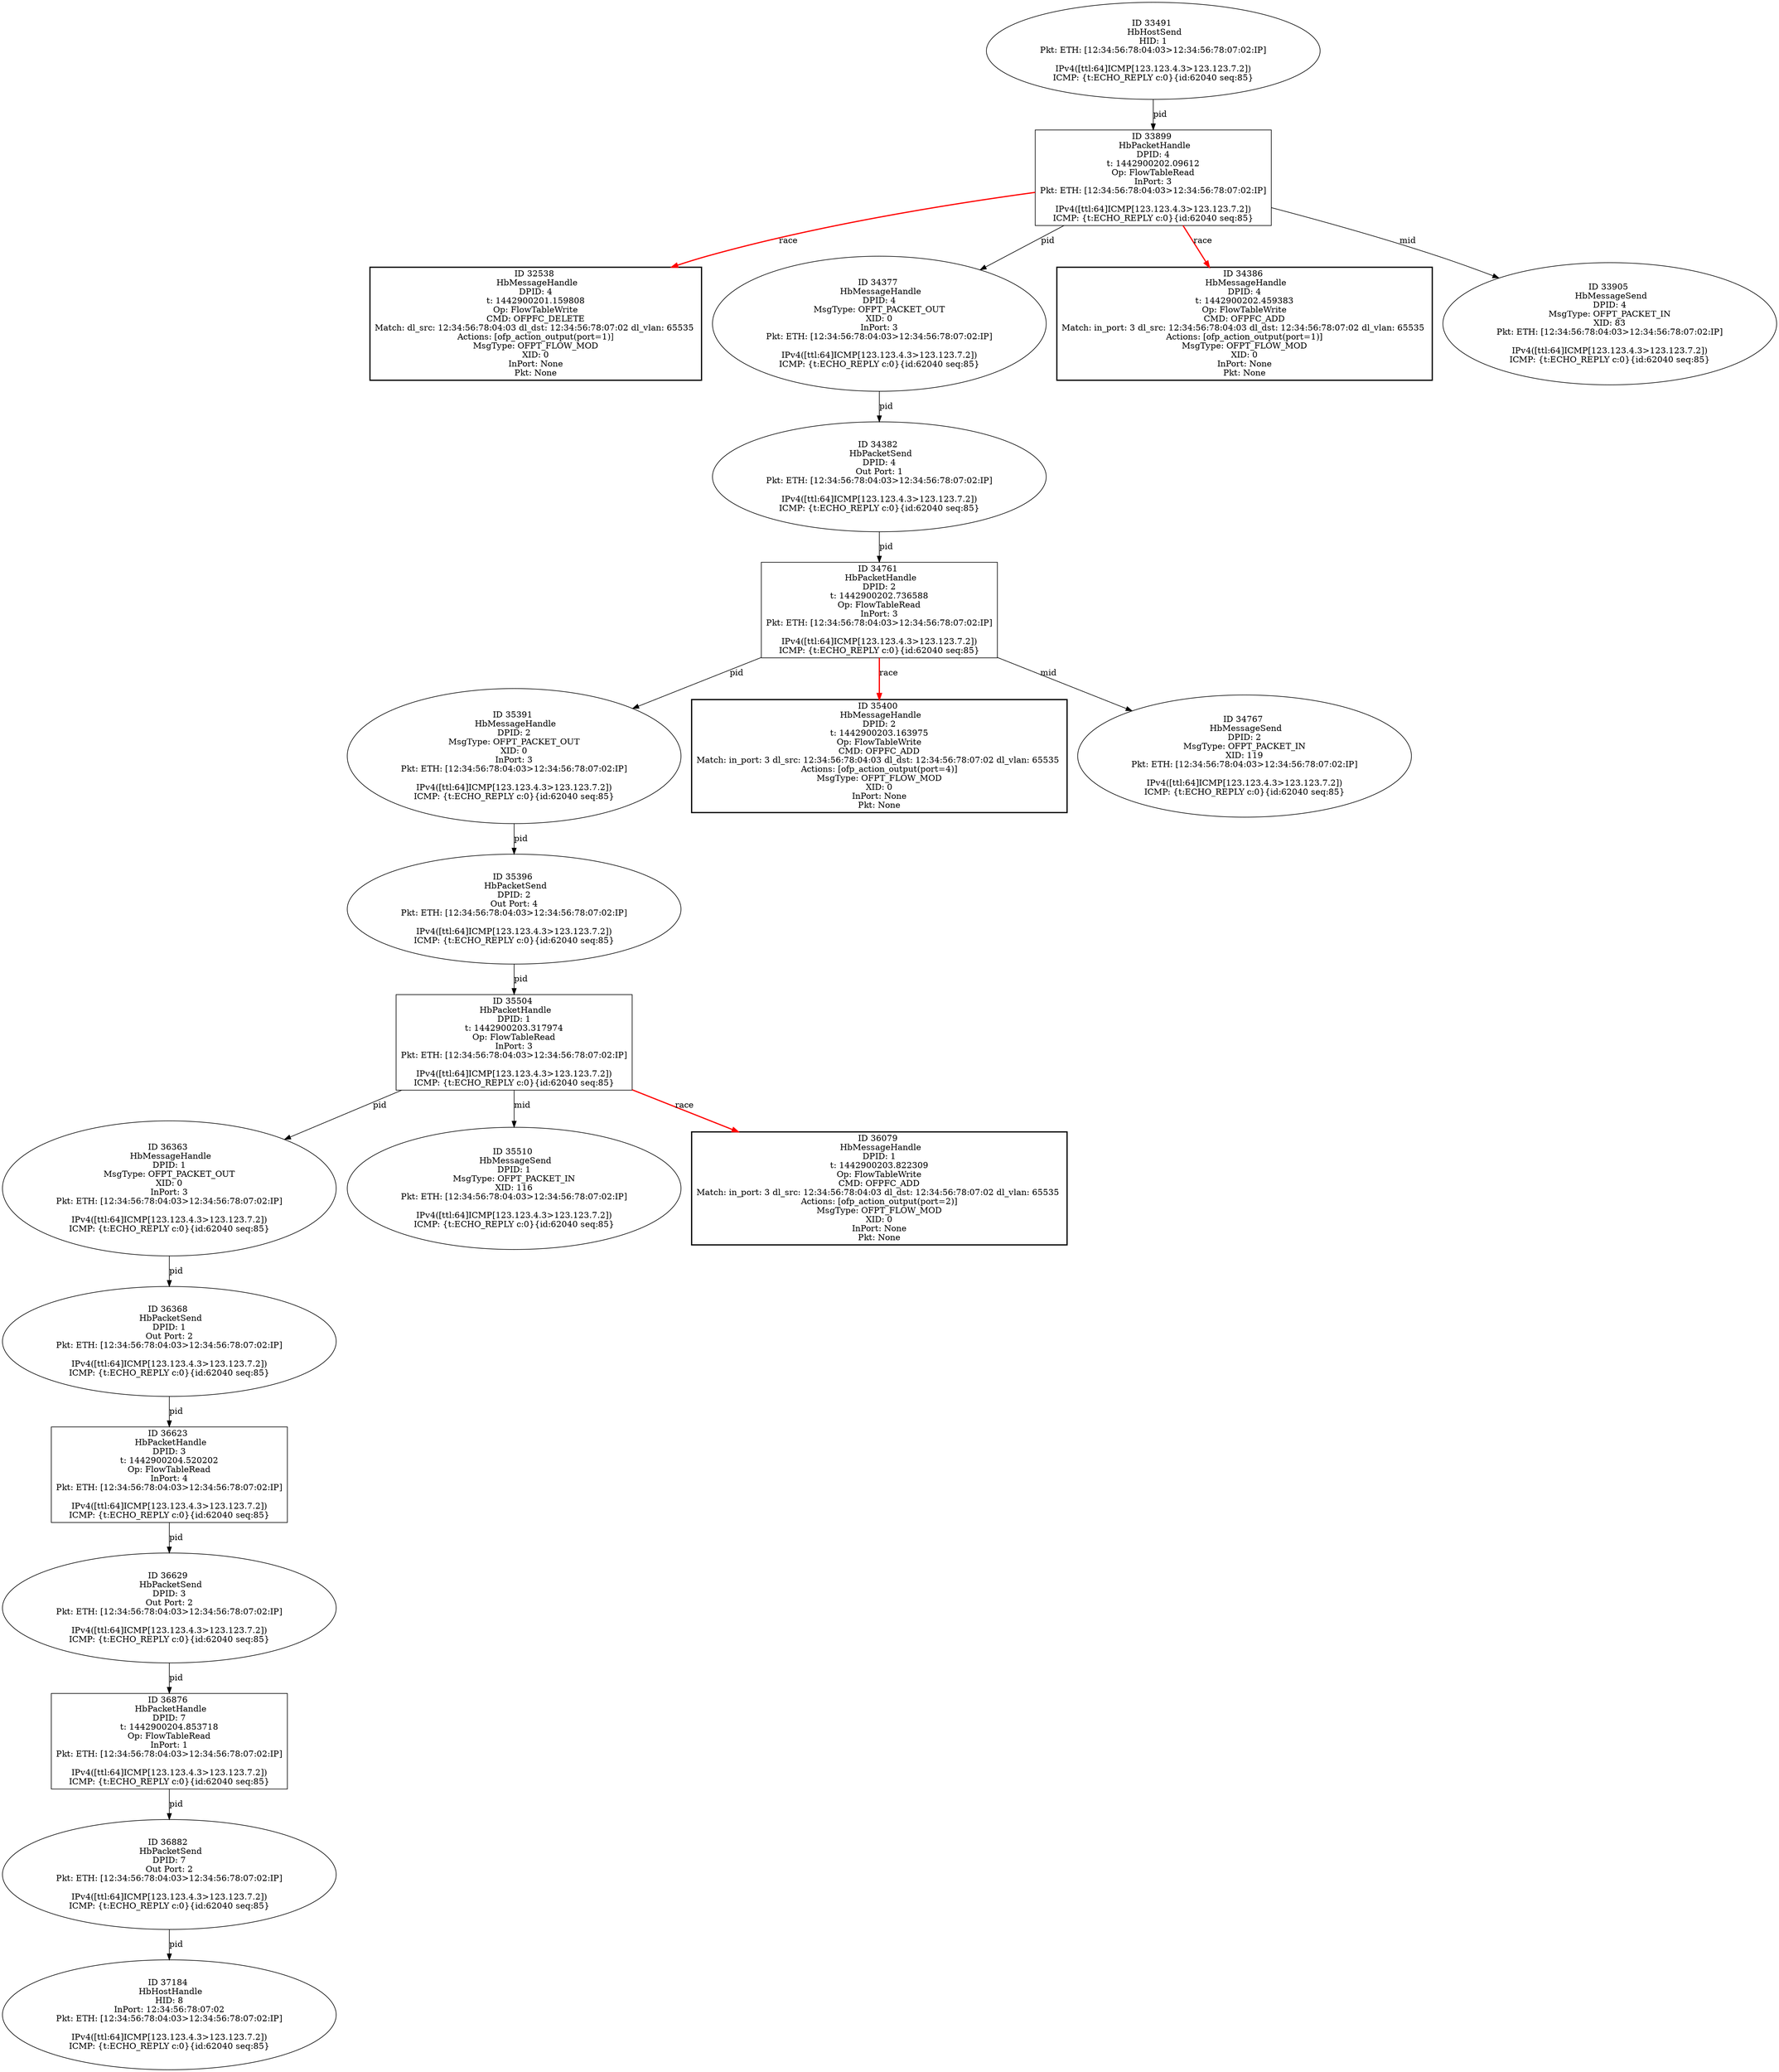strict digraph G {
36363 [shape=oval, event=<hb_events.HbMessageHandle object at 0x10f5b3d50>, label="ID 36363 
 HbMessageHandle
DPID: 1
MsgType: OFPT_PACKET_OUT
XID: 0
InPort: 3
Pkt: ETH: [12:34:56:78:04:03>12:34:56:78:07:02:IP]

IPv4([ttl:64]ICMP[123.123.4.3>123.123.7.2])
ICMP: {t:ECHO_REPLY c:0}{id:62040 seq:85}"];
36876 [shape=box, event=<hb_events.HbPacketHandle object at 0x10f868210>, label="ID 36876 
 HbPacketHandle
DPID: 7
t: 1442900204.853718
Op: FlowTableRead
InPort: 1
Pkt: ETH: [12:34:56:78:04:03>12:34:56:78:07:02:IP]

IPv4([ttl:64]ICMP[123.123.4.3>123.123.7.2])
ICMP: {t:ECHO_REPLY c:0}{id:62040 seq:85}"];
36623 [shape=box, event=<hb_events.HbPacketHandle object at 0x10f786050>, label="ID 36623 
 HbPacketHandle
DPID: 3
t: 1442900204.520202
Op: FlowTableRead
InPort: 4
Pkt: ETH: [12:34:56:78:04:03>12:34:56:78:07:02:IP]

IPv4([ttl:64]ICMP[123.123.4.3>123.123.7.2])
ICMP: {t:ECHO_REPLY c:0}{id:62040 seq:85}"];
36368 [shape=oval, event=<hb_events.HbPacketSend object at 0x10f5b90d0>, label="ID 36368 
 HbPacketSend
DPID: 1
Out Port: 2
Pkt: ETH: [12:34:56:78:04:03>12:34:56:78:07:02:IP]

IPv4([ttl:64]ICMP[123.123.4.3>123.123.7.2])
ICMP: {t:ECHO_REPLY c:0}{id:62040 seq:85}"];
36882 [shape=oval, event=<hb_events.HbPacketSend object at 0x10f8bca50>, label="ID 36882 
 HbPacketSend
DPID: 7
Out Port: 2
Pkt: ETH: [12:34:56:78:04:03>12:34:56:78:07:02:IP]

IPv4([ttl:64]ICMP[123.123.4.3>123.123.7.2])
ICMP: {t:ECHO_REPLY c:0}{id:62040 seq:85}"];
36629 [shape=oval, event=<hb_events.HbPacketSend object at 0x10f751490>, label="ID 36629 
 HbPacketSend
DPID: 3
Out Port: 2
Pkt: ETH: [12:34:56:78:04:03>12:34:56:78:07:02:IP]

IPv4([ttl:64]ICMP[123.123.4.3>123.123.7.2])
ICMP: {t:ECHO_REPLY c:0}{id:62040 seq:85}"];
32538 [shape=box, style=bold, event=<hb_events.HbMessageHandle object at 0x10eb58390>, label="ID 32538 
 HbMessageHandle
DPID: 4
t: 1442900201.159808
Op: FlowTableWrite
CMD: OFPFC_DELETE
Match: dl_src: 12:34:56:78:04:03 dl_dst: 12:34:56:78:07:02 dl_vlan: 65535 
Actions: [ofp_action_output(port=1)]
MsgType: OFPT_FLOW_MOD
XID: 0
InPort: None
Pkt: None"];
35504 [shape=box, event=<hb_events.HbPacketHandle object at 0x10f1effd0>, label="ID 35504 
 HbPacketHandle
DPID: 1
t: 1442900203.317974
Op: FlowTableRead
InPort: 3
Pkt: ETH: [12:34:56:78:04:03>12:34:56:78:07:02:IP]

IPv4([ttl:64]ICMP[123.123.4.3>123.123.7.2])
ICMP: {t:ECHO_REPLY c:0}{id:62040 seq:85}"];
35510 [shape=oval, event=<hb_events.HbMessageSend object at 0x10f1fb790>, label="ID 35510 
 HbMessageSend
DPID: 1
MsgType: OFPT_PACKET_IN
XID: 116
Pkt: ETH: [12:34:56:78:04:03>12:34:56:78:07:02:IP]

IPv4([ttl:64]ICMP[123.123.4.3>123.123.7.2])
ICMP: {t:ECHO_REPLY c:0}{id:62040 seq:85}"];
34377 [shape=oval, event=<hb_events.HbMessageHandle object at 0x10ee9d390>, label="ID 34377 
 HbMessageHandle
DPID: 4
MsgType: OFPT_PACKET_OUT
XID: 0
InPort: 3
Pkt: ETH: [12:34:56:78:04:03>12:34:56:78:07:02:IP]

IPv4([ttl:64]ICMP[123.123.4.3>123.123.7.2])
ICMP: {t:ECHO_REPLY c:0}{id:62040 seq:85}"];
35391 [shape=oval, event=<hb_events.HbMessageHandle object at 0x10f1ae790>, label="ID 35391 
 HbMessageHandle
DPID: 2
MsgType: OFPT_PACKET_OUT
XID: 0
InPort: 3
Pkt: ETH: [12:34:56:78:04:03>12:34:56:78:07:02:IP]

IPv4([ttl:64]ICMP[123.123.4.3>123.123.7.2])
ICMP: {t:ECHO_REPLY c:0}{id:62040 seq:85}"];
37184 [shape=oval, event=<hb_events.HbHostHandle object at 0x10fa388d0>, label="ID 37184 
 HbHostHandle
HID: 8
InPort: 12:34:56:78:07:02
Pkt: ETH: [12:34:56:78:04:03>12:34:56:78:07:02:IP]

IPv4([ttl:64]ICMP[123.123.4.3>123.123.7.2])
ICMP: {t:ECHO_REPLY c:0}{id:62040 seq:85}"];
35396 [shape=oval, event=<hb_events.HbPacketSend object at 0x10f1aec90>, label="ID 35396 
 HbPacketSend
DPID: 2
Out Port: 4
Pkt: ETH: [12:34:56:78:04:03>12:34:56:78:07:02:IP]

IPv4([ttl:64]ICMP[123.123.4.3>123.123.7.2])
ICMP: {t:ECHO_REPLY c:0}{id:62040 seq:85}"];
35400 [shape=box, style=bold, event=<hb_events.HbMessageHandle object at 0x10f1b4110>, label="ID 35400 
 HbMessageHandle
DPID: 2
t: 1442900203.163975
Op: FlowTableWrite
CMD: OFPFC_ADD
Match: in_port: 3 dl_src: 12:34:56:78:04:03 dl_dst: 12:34:56:78:07:02 dl_vlan: 65535 
Actions: [ofp_action_output(port=4)]
MsgType: OFPT_FLOW_MOD
XID: 0
InPort: None
Pkt: None"];
34761 [shape=box, event=<hb_events.HbPacketHandle object at 0x10efab210>, label="ID 34761 
 HbPacketHandle
DPID: 2
t: 1442900202.736588
Op: FlowTableRead
InPort: 3
Pkt: ETH: [12:34:56:78:04:03>12:34:56:78:07:02:IP]

IPv4([ttl:64]ICMP[123.123.4.3>123.123.7.2])
ICMP: {t:ECHO_REPLY c:0}{id:62040 seq:85}"];
34382 [shape=oval, event=<hb_events.HbPacketSend object at 0x10ee9d890>, label="ID 34382 
 HbPacketSend
DPID: 4
Out Port: 1
Pkt: ETH: [12:34:56:78:04:03>12:34:56:78:07:02:IP]

IPv4([ttl:64]ICMP[123.123.4.3>123.123.7.2])
ICMP: {t:ECHO_REPLY c:0}{id:62040 seq:85}"];
34767 [shape=oval, event=<hb_events.HbMessageSend object at 0x10efab7d0>, label="ID 34767 
 HbMessageSend
DPID: 2
MsgType: OFPT_PACKET_IN
XID: 119
Pkt: ETH: [12:34:56:78:04:03>12:34:56:78:07:02:IP]

IPv4([ttl:64]ICMP[123.123.4.3>123.123.7.2])
ICMP: {t:ECHO_REPLY c:0}{id:62040 seq:85}"];
34386 [shape=box, style=bold, event=<hb_events.HbMessageHandle object at 0x10ee9dc50>, label="ID 34386 
 HbMessageHandle
DPID: 4
t: 1442900202.459383
Op: FlowTableWrite
CMD: OFPFC_ADD
Match: in_port: 3 dl_src: 12:34:56:78:04:03 dl_dst: 12:34:56:78:07:02 dl_vlan: 65535 
Actions: [ofp_action_output(port=1)]
MsgType: OFPT_FLOW_MOD
XID: 0
InPort: None
Pkt: None"];
33491 [shape=oval, event=<hb_events.HbHostSend object at 0x10ecbe910>, label="ID 33491 
 HbHostSend
HID: 1
Pkt: ETH: [12:34:56:78:04:03>12:34:56:78:07:02:IP]

IPv4([ttl:64]ICMP[123.123.4.3>123.123.7.2])
ICMP: {t:ECHO_REPLY c:0}{id:62040 seq:85}"];
33899 [shape=box, event=<hb_events.HbPacketHandle object at 0x10ed87a90>, label="ID 33899 
 HbPacketHandle
DPID: 4
t: 1442900202.09612
Op: FlowTableRead
InPort: 3
Pkt: ETH: [12:34:56:78:04:03>12:34:56:78:07:02:IP]

IPv4([ttl:64]ICMP[123.123.4.3>123.123.7.2])
ICMP: {t:ECHO_REPLY c:0}{id:62040 seq:85}"];
36079 [shape=box, style=bold, event=<hb_events.HbMessageHandle object at 0x10f481f50>, label="ID 36079 
 HbMessageHandle
DPID: 1
t: 1442900203.822309
Op: FlowTableWrite
CMD: OFPFC_ADD
Match: in_port: 3 dl_src: 12:34:56:78:04:03 dl_dst: 12:34:56:78:07:02 dl_vlan: 65535 
Actions: [ofp_action_output(port=2)]
MsgType: OFPT_FLOW_MOD
XID: 0
InPort: None
Pkt: None"];
33905 [shape=oval, event=<hb_events.HbMessageSend object at 0x10ed8c590>, label="ID 33905 
 HbMessageSend
DPID: 4
MsgType: OFPT_PACKET_IN
XID: 83
Pkt: ETH: [12:34:56:78:04:03>12:34:56:78:07:02:IP]

IPv4([ttl:64]ICMP[123.123.4.3>123.123.7.2])
ICMP: {t:ECHO_REPLY c:0}{id:62040 seq:85}"];
36363 -> 36368  [rel=pid, label=pid];
36876 -> 36882  [rel=pid, label=pid];
36623 -> 36629  [rel=pid, label=pid];
36368 -> 36623  [rel=pid, label=pid];
36882 -> 37184  [rel=pid, label=pid];
36629 -> 36876  [rel=pid, label=pid];
35504 -> 36363  [rel=pid, label=pid];
35504 -> 35510  [rel=mid, label=mid];
35504 -> 36079  [harmful=True, color=red, style=bold, rel=race, label=race];
34377 -> 34382  [rel=pid, label=pid];
35391 -> 35396  [rel=pid, label=pid];
35396 -> 35504  [rel=pid, label=pid];
34761 -> 35400  [harmful=True, color=red, style=bold, rel=race, label=race];
34761 -> 34767  [rel=mid, label=mid];
34761 -> 35391  [rel=pid, label=pid];
34382 -> 34761  [rel=pid, label=pid];
33491 -> 33899  [rel=pid, label=pid];
33899 -> 33905  [rel=mid, label=mid];
33899 -> 32538  [harmful=True, color=red, style=bold, rel=race, label=race];
33899 -> 34386  [harmful=True, color=red, style=bold, rel=race, label=race];
33899 -> 34377  [rel=pid, label=pid];
}
